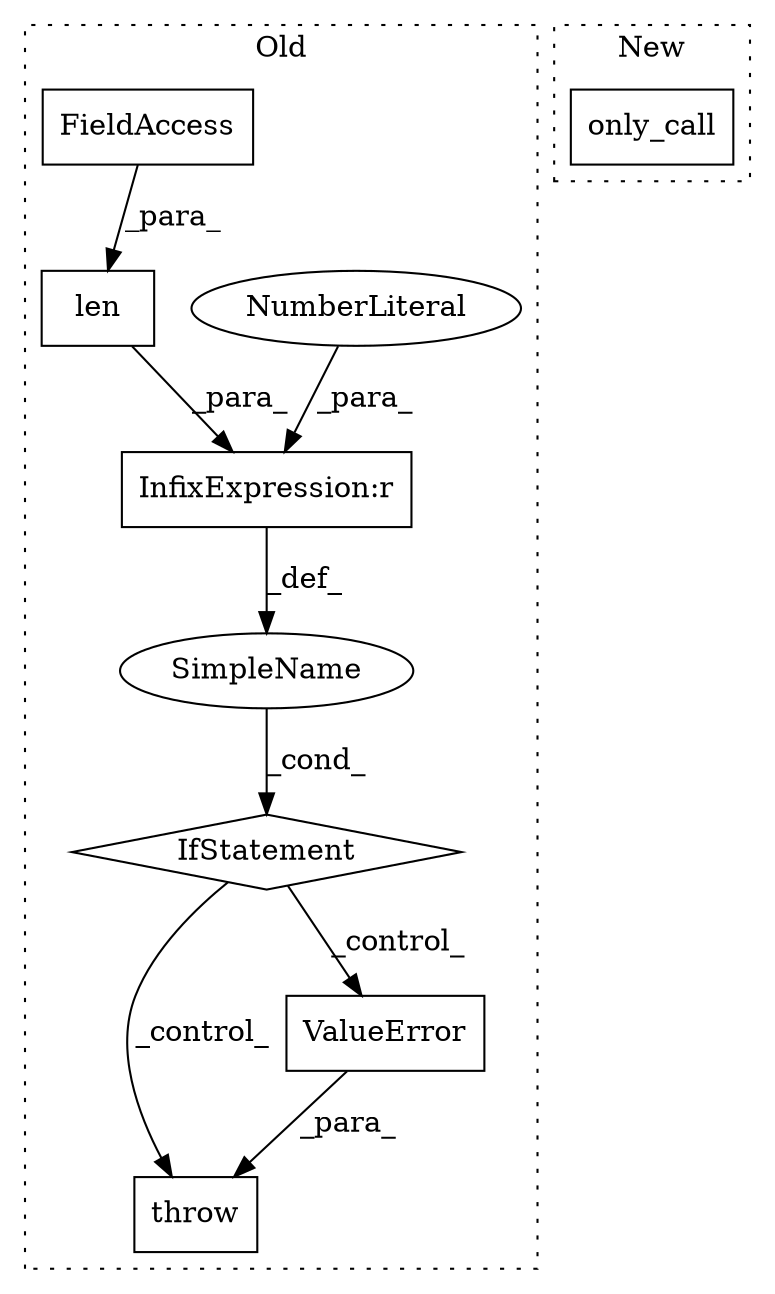 digraph G {
subgraph cluster0 {
1 [label="len" a="32" s="12519,12536" l="4,1" shape="box"];
3 [label="InfixExpression:r" a="27" s="12537" l="4" shape="box"];
4 [label="NumberLiteral" a="34" s="12541" l="1" shape="ellipse"];
5 [label="throw" a="53" s="12552" l="6" shape="box"];
6 [label="FieldAccess" a="22" s="12523" l="13" shape="box"];
7 [label="SimpleName" a="42" s="" l="" shape="ellipse"];
8 [label="IfStatement" a="25" s="12515,12542" l="4,2" shape="diamond"];
9 [label="ValueError" a="32" s="12558,12633" l="11,1" shape="box"];
label = "Old";
style="dotted";
}
subgraph cluster1 {
2 [label="only_call" a="32" s="12612,12629" l="10,1" shape="box"];
label = "New";
style="dotted";
}
1 -> 3 [label="_para_"];
3 -> 7 [label="_def_"];
4 -> 3 [label="_para_"];
6 -> 1 [label="_para_"];
7 -> 8 [label="_cond_"];
8 -> 9 [label="_control_"];
8 -> 5 [label="_control_"];
9 -> 5 [label="_para_"];
}